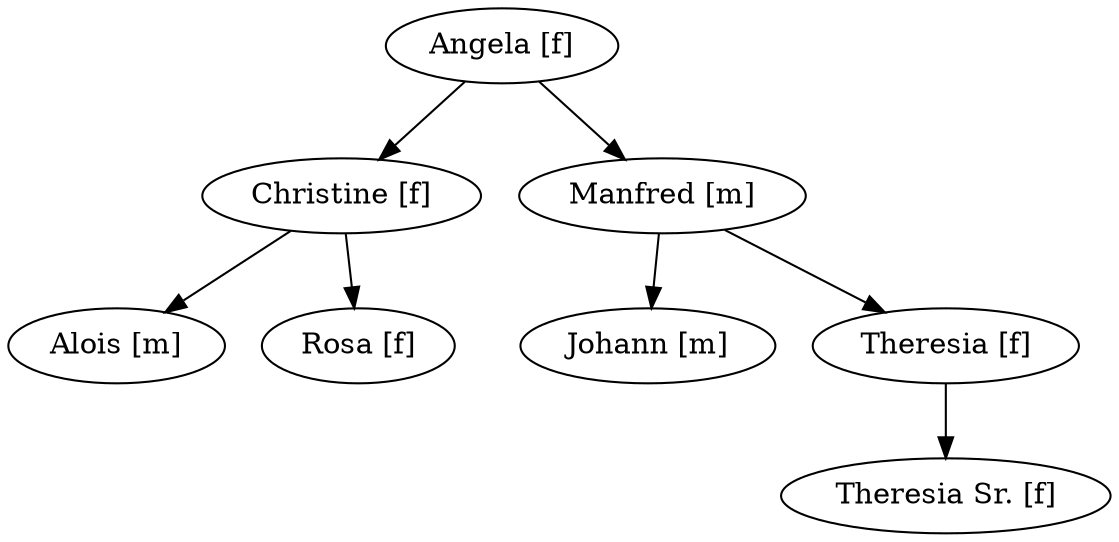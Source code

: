 digraph FamilyTree
{
  "Alois [m]";
  "Angela [f]" -> "Christine [f]";
  "Angela [f]" -> "Manfred [m]";
  "Christine [f]" -> "Rosa [f]";
  "Christine [f]" -> "Alois [m]";
  "Johann [m]";
  "Manfred [m]" -> "Theresia [f]";
  "Manfred [m]" -> "Johann [m]";
  "Theresia [f]" -> "Theresia Sr. [f]";
  "Theresia Sr. [f]";
}
